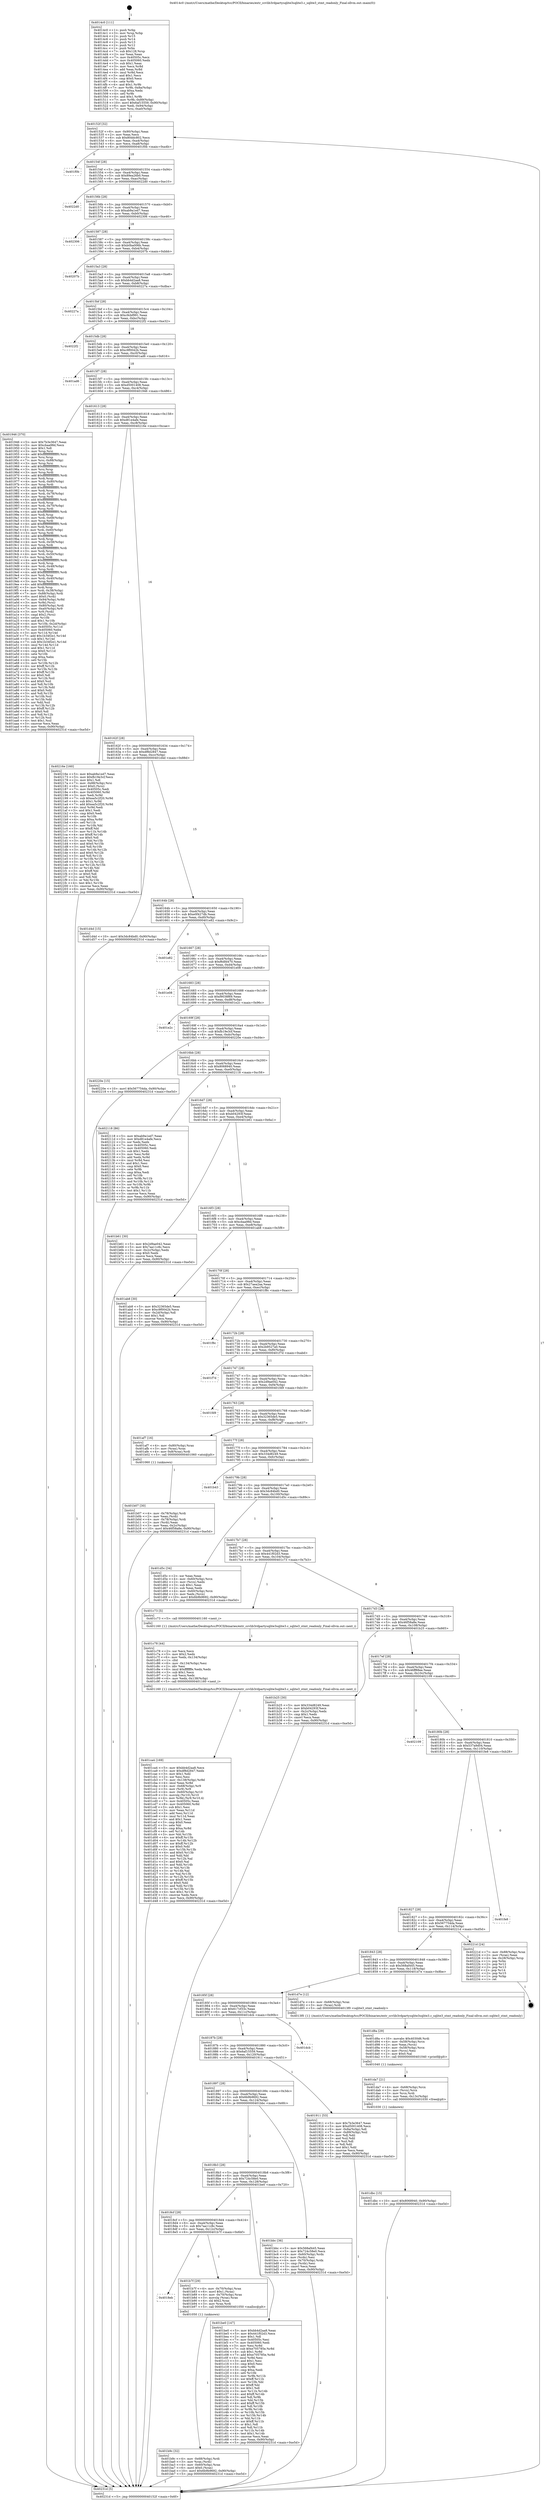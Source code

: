 digraph "0x4014c0" {
  label = "0x4014c0 (/mnt/c/Users/mathe/Desktop/tcc/POCII/binaries/extr_ccvlib3rdpartysqlite3sqlite3.c_sqlite3_stmt_readonly_Final-ollvm.out::main(0))"
  labelloc = "t"
  node[shape=record]

  Entry [label="",width=0.3,height=0.3,shape=circle,fillcolor=black,style=filled]
  "0x40152f" [label="{
     0x40152f [32]\l
     | [instrs]\l
     &nbsp;&nbsp;0x40152f \<+6\>: mov -0x90(%rbp),%eax\l
     &nbsp;&nbsp;0x401535 \<+2\>: mov %eax,%ecx\l
     &nbsp;&nbsp;0x401537 \<+6\>: sub $0x80ddc802,%ecx\l
     &nbsp;&nbsp;0x40153d \<+6\>: mov %eax,-0xa4(%rbp)\l
     &nbsp;&nbsp;0x401543 \<+6\>: mov %ecx,-0xa8(%rbp)\l
     &nbsp;&nbsp;0x401549 \<+6\>: je 0000000000401f0b \<main+0xa4b\>\l
  }"]
  "0x401f0b" [label="{
     0x401f0b\l
  }", style=dashed]
  "0x40154f" [label="{
     0x40154f [28]\l
     | [instrs]\l
     &nbsp;&nbsp;0x40154f \<+5\>: jmp 0000000000401554 \<main+0x94\>\l
     &nbsp;&nbsp;0x401554 \<+6\>: mov -0xa4(%rbp),%eax\l
     &nbsp;&nbsp;0x40155a \<+5\>: sub $0x89ea26b0,%eax\l
     &nbsp;&nbsp;0x40155f \<+6\>: mov %eax,-0xac(%rbp)\l
     &nbsp;&nbsp;0x401565 \<+6\>: je 00000000004022d0 \<main+0xe10\>\l
  }"]
  Exit [label="",width=0.3,height=0.3,shape=circle,fillcolor=black,style=filled,peripheries=2]
  "0x4022d0" [label="{
     0x4022d0\l
  }", style=dashed]
  "0x40156b" [label="{
     0x40156b [28]\l
     | [instrs]\l
     &nbsp;&nbsp;0x40156b \<+5\>: jmp 0000000000401570 \<main+0xb0\>\l
     &nbsp;&nbsp;0x401570 \<+6\>: mov -0xa4(%rbp),%eax\l
     &nbsp;&nbsp;0x401576 \<+5\>: sub $0xab9a1ed7,%eax\l
     &nbsp;&nbsp;0x40157b \<+6\>: mov %eax,-0xb0(%rbp)\l
     &nbsp;&nbsp;0x401581 \<+6\>: je 0000000000402306 \<main+0xe46\>\l
  }"]
  "0x401dbc" [label="{
     0x401dbc [15]\l
     | [instrs]\l
     &nbsp;&nbsp;0x401dbc \<+10\>: movl $0x8068940,-0x90(%rbp)\l
     &nbsp;&nbsp;0x401dc6 \<+5\>: jmp 000000000040231d \<main+0xe5d\>\l
  }"]
  "0x402306" [label="{
     0x402306\l
  }", style=dashed]
  "0x401587" [label="{
     0x401587 [28]\l
     | [instrs]\l
     &nbsp;&nbsp;0x401587 \<+5\>: jmp 000000000040158c \<main+0xcc\>\l
     &nbsp;&nbsp;0x40158c \<+6\>: mov -0xa4(%rbp),%eax\l
     &nbsp;&nbsp;0x401592 \<+5\>: sub $0xb0ba006b,%eax\l
     &nbsp;&nbsp;0x401597 \<+6\>: mov %eax,-0xb4(%rbp)\l
     &nbsp;&nbsp;0x40159d \<+6\>: je 000000000040207b \<main+0xbbb\>\l
  }"]
  "0x401da7" [label="{
     0x401da7 [21]\l
     | [instrs]\l
     &nbsp;&nbsp;0x401da7 \<+4\>: mov -0x68(%rbp),%rcx\l
     &nbsp;&nbsp;0x401dab \<+3\>: mov (%rcx),%rcx\l
     &nbsp;&nbsp;0x401dae \<+3\>: mov %rcx,%rdi\l
     &nbsp;&nbsp;0x401db1 \<+6\>: mov %eax,-0x13c(%rbp)\l
     &nbsp;&nbsp;0x401db7 \<+5\>: call 0000000000401030 \<free@plt\>\l
     | [calls]\l
     &nbsp;&nbsp;0x401030 \{1\} (unknown)\l
  }"]
  "0x40207b" [label="{
     0x40207b\l
  }", style=dashed]
  "0x4015a3" [label="{
     0x4015a3 [28]\l
     | [instrs]\l
     &nbsp;&nbsp;0x4015a3 \<+5\>: jmp 00000000004015a8 \<main+0xe8\>\l
     &nbsp;&nbsp;0x4015a8 \<+6\>: mov -0xa4(%rbp),%eax\l
     &nbsp;&nbsp;0x4015ae \<+5\>: sub $0xbb4d2aa8,%eax\l
     &nbsp;&nbsp;0x4015b3 \<+6\>: mov %eax,-0xb8(%rbp)\l
     &nbsp;&nbsp;0x4015b9 \<+6\>: je 000000000040227a \<main+0xdba\>\l
  }"]
  "0x401d8a" [label="{
     0x401d8a [29]\l
     | [instrs]\l
     &nbsp;&nbsp;0x401d8a \<+10\>: movabs $0x4030d6,%rdi\l
     &nbsp;&nbsp;0x401d94 \<+4\>: mov -0x58(%rbp),%rcx\l
     &nbsp;&nbsp;0x401d98 \<+2\>: mov %eax,(%rcx)\l
     &nbsp;&nbsp;0x401d9a \<+4\>: mov -0x58(%rbp),%rcx\l
     &nbsp;&nbsp;0x401d9e \<+2\>: mov (%rcx),%esi\l
     &nbsp;&nbsp;0x401da0 \<+2\>: mov $0x0,%al\l
     &nbsp;&nbsp;0x401da2 \<+5\>: call 0000000000401040 \<printf@plt\>\l
     | [calls]\l
     &nbsp;&nbsp;0x401040 \{1\} (unknown)\l
  }"]
  "0x40227a" [label="{
     0x40227a\l
  }", style=dashed]
  "0x4015bf" [label="{
     0x4015bf [28]\l
     | [instrs]\l
     &nbsp;&nbsp;0x4015bf \<+5\>: jmp 00000000004015c4 \<main+0x104\>\l
     &nbsp;&nbsp;0x4015c4 \<+6\>: mov -0xa4(%rbp),%eax\l
     &nbsp;&nbsp;0x4015ca \<+5\>: sub $0xc9cbf991,%eax\l
     &nbsp;&nbsp;0x4015cf \<+6\>: mov %eax,-0xbc(%rbp)\l
     &nbsp;&nbsp;0x4015d5 \<+6\>: je 00000000004022f2 \<main+0xe32\>\l
  }"]
  "0x401ca4" [label="{
     0x401ca4 [169]\l
     | [instrs]\l
     &nbsp;&nbsp;0x401ca4 \<+5\>: mov $0xbb4d2aa8,%ecx\l
     &nbsp;&nbsp;0x401ca9 \<+5\>: mov $0xdf8d2847,%edx\l
     &nbsp;&nbsp;0x401cae \<+3\>: mov $0x1,%dil\l
     &nbsp;&nbsp;0x401cb1 \<+2\>: xor %esi,%esi\l
     &nbsp;&nbsp;0x401cb3 \<+7\>: mov -0x138(%rbp),%r8d\l
     &nbsp;&nbsp;0x401cba \<+4\>: imul %eax,%r8d\l
     &nbsp;&nbsp;0x401cbe \<+4\>: mov -0x68(%rbp),%r9\l
     &nbsp;&nbsp;0x401cc2 \<+3\>: mov (%r9),%r9\l
     &nbsp;&nbsp;0x401cc5 \<+4\>: mov -0x60(%rbp),%r10\l
     &nbsp;&nbsp;0x401cc9 \<+3\>: movslq (%r10),%r10\l
     &nbsp;&nbsp;0x401ccc \<+4\>: mov %r8d,(%r9,%r10,4)\l
     &nbsp;&nbsp;0x401cd0 \<+7\>: mov 0x40505c,%eax\l
     &nbsp;&nbsp;0x401cd7 \<+8\>: mov 0x405060,%r8d\l
     &nbsp;&nbsp;0x401cdf \<+3\>: sub $0x1,%esi\l
     &nbsp;&nbsp;0x401ce2 \<+3\>: mov %eax,%r11d\l
     &nbsp;&nbsp;0x401ce5 \<+3\>: add %esi,%r11d\l
     &nbsp;&nbsp;0x401ce8 \<+4\>: imul %r11d,%eax\l
     &nbsp;&nbsp;0x401cec \<+3\>: and $0x1,%eax\l
     &nbsp;&nbsp;0x401cef \<+3\>: cmp $0x0,%eax\l
     &nbsp;&nbsp;0x401cf2 \<+3\>: sete %bl\l
     &nbsp;&nbsp;0x401cf5 \<+4\>: cmp $0xa,%r8d\l
     &nbsp;&nbsp;0x401cf9 \<+4\>: setl %r14b\l
     &nbsp;&nbsp;0x401cfd \<+3\>: mov %bl,%r15b\l
     &nbsp;&nbsp;0x401d00 \<+4\>: xor $0xff,%r15b\l
     &nbsp;&nbsp;0x401d04 \<+3\>: mov %r14b,%r12b\l
     &nbsp;&nbsp;0x401d07 \<+4\>: xor $0xff,%r12b\l
     &nbsp;&nbsp;0x401d0b \<+4\>: xor $0x0,%dil\l
     &nbsp;&nbsp;0x401d0f \<+3\>: mov %r15b,%r13b\l
     &nbsp;&nbsp;0x401d12 \<+4\>: and $0x0,%r13b\l
     &nbsp;&nbsp;0x401d16 \<+3\>: and %dil,%bl\l
     &nbsp;&nbsp;0x401d19 \<+3\>: mov %r12b,%al\l
     &nbsp;&nbsp;0x401d1c \<+2\>: and $0x0,%al\l
     &nbsp;&nbsp;0x401d1e \<+3\>: and %dil,%r14b\l
     &nbsp;&nbsp;0x401d21 \<+3\>: or %bl,%r13b\l
     &nbsp;&nbsp;0x401d24 \<+3\>: or %r14b,%al\l
     &nbsp;&nbsp;0x401d27 \<+3\>: xor %al,%r13b\l
     &nbsp;&nbsp;0x401d2a \<+3\>: or %r12b,%r15b\l
     &nbsp;&nbsp;0x401d2d \<+4\>: xor $0xff,%r15b\l
     &nbsp;&nbsp;0x401d31 \<+4\>: or $0x0,%dil\l
     &nbsp;&nbsp;0x401d35 \<+3\>: and %dil,%r15b\l
     &nbsp;&nbsp;0x401d38 \<+3\>: or %r15b,%r13b\l
     &nbsp;&nbsp;0x401d3b \<+4\>: test $0x1,%r13b\l
     &nbsp;&nbsp;0x401d3f \<+3\>: cmovne %edx,%ecx\l
     &nbsp;&nbsp;0x401d42 \<+6\>: mov %ecx,-0x90(%rbp)\l
     &nbsp;&nbsp;0x401d48 \<+5\>: jmp 000000000040231d \<main+0xe5d\>\l
  }"]
  "0x4022f2" [label="{
     0x4022f2\l
  }", style=dashed]
  "0x4015db" [label="{
     0x4015db [28]\l
     | [instrs]\l
     &nbsp;&nbsp;0x4015db \<+5\>: jmp 00000000004015e0 \<main+0x120\>\l
     &nbsp;&nbsp;0x4015e0 \<+6\>: mov -0xa4(%rbp),%eax\l
     &nbsp;&nbsp;0x4015e6 \<+5\>: sub $0xc9f0042b,%eax\l
     &nbsp;&nbsp;0x4015eb \<+6\>: mov %eax,-0xc0(%rbp)\l
     &nbsp;&nbsp;0x4015f1 \<+6\>: je 0000000000401ad6 \<main+0x616\>\l
  }"]
  "0x401c78" [label="{
     0x401c78 [44]\l
     | [instrs]\l
     &nbsp;&nbsp;0x401c78 \<+2\>: xor %ecx,%ecx\l
     &nbsp;&nbsp;0x401c7a \<+5\>: mov $0x2,%edx\l
     &nbsp;&nbsp;0x401c7f \<+6\>: mov %edx,-0x134(%rbp)\l
     &nbsp;&nbsp;0x401c85 \<+1\>: cltd\l
     &nbsp;&nbsp;0x401c86 \<+6\>: mov -0x134(%rbp),%esi\l
     &nbsp;&nbsp;0x401c8c \<+2\>: idiv %esi\l
     &nbsp;&nbsp;0x401c8e \<+6\>: imul $0xfffffffe,%edx,%edx\l
     &nbsp;&nbsp;0x401c94 \<+3\>: sub $0x1,%ecx\l
     &nbsp;&nbsp;0x401c97 \<+2\>: sub %ecx,%edx\l
     &nbsp;&nbsp;0x401c99 \<+6\>: mov %edx,-0x138(%rbp)\l
     &nbsp;&nbsp;0x401c9f \<+5\>: call 0000000000401160 \<next_i\>\l
     | [calls]\l
     &nbsp;&nbsp;0x401160 \{1\} (/mnt/c/Users/mathe/Desktop/tcc/POCII/binaries/extr_ccvlib3rdpartysqlite3sqlite3.c_sqlite3_stmt_readonly_Final-ollvm.out::next_i)\l
  }"]
  "0x401ad6" [label="{
     0x401ad6\l
  }", style=dashed]
  "0x4015f7" [label="{
     0x4015f7 [28]\l
     | [instrs]\l
     &nbsp;&nbsp;0x4015f7 \<+5\>: jmp 00000000004015fc \<main+0x13c\>\l
     &nbsp;&nbsp;0x4015fc \<+6\>: mov -0xa4(%rbp),%eax\l
     &nbsp;&nbsp;0x401602 \<+5\>: sub $0xd5001408,%eax\l
     &nbsp;&nbsp;0x401607 \<+6\>: mov %eax,-0xc4(%rbp)\l
     &nbsp;&nbsp;0x40160d \<+6\>: je 0000000000401946 \<main+0x486\>\l
  }"]
  "0x401b9c" [label="{
     0x401b9c [32]\l
     | [instrs]\l
     &nbsp;&nbsp;0x401b9c \<+4\>: mov -0x68(%rbp),%rdi\l
     &nbsp;&nbsp;0x401ba0 \<+3\>: mov %rax,(%rdi)\l
     &nbsp;&nbsp;0x401ba3 \<+4\>: mov -0x60(%rbp),%rax\l
     &nbsp;&nbsp;0x401ba7 \<+6\>: movl $0x0,(%rax)\l
     &nbsp;&nbsp;0x401bad \<+10\>: movl $0x6b9b9692,-0x90(%rbp)\l
     &nbsp;&nbsp;0x401bb7 \<+5\>: jmp 000000000040231d \<main+0xe5d\>\l
  }"]
  "0x401946" [label="{
     0x401946 [370]\l
     | [instrs]\l
     &nbsp;&nbsp;0x401946 \<+5\>: mov $0x7b3e3647,%eax\l
     &nbsp;&nbsp;0x40194b \<+5\>: mov $0xcbaa98d,%ecx\l
     &nbsp;&nbsp;0x401950 \<+2\>: mov $0x1,%dl\l
     &nbsp;&nbsp;0x401952 \<+3\>: mov %rsp,%rsi\l
     &nbsp;&nbsp;0x401955 \<+4\>: add $0xfffffffffffffff0,%rsi\l
     &nbsp;&nbsp;0x401959 \<+3\>: mov %rsi,%rsp\l
     &nbsp;&nbsp;0x40195c \<+7\>: mov %rsi,-0x88(%rbp)\l
     &nbsp;&nbsp;0x401963 \<+3\>: mov %rsp,%rsi\l
     &nbsp;&nbsp;0x401966 \<+4\>: add $0xfffffffffffffff0,%rsi\l
     &nbsp;&nbsp;0x40196a \<+3\>: mov %rsi,%rsp\l
     &nbsp;&nbsp;0x40196d \<+3\>: mov %rsp,%rdi\l
     &nbsp;&nbsp;0x401970 \<+4\>: add $0xfffffffffffffff0,%rdi\l
     &nbsp;&nbsp;0x401974 \<+3\>: mov %rdi,%rsp\l
     &nbsp;&nbsp;0x401977 \<+4\>: mov %rdi,-0x80(%rbp)\l
     &nbsp;&nbsp;0x40197b \<+3\>: mov %rsp,%rdi\l
     &nbsp;&nbsp;0x40197e \<+4\>: add $0xfffffffffffffff0,%rdi\l
     &nbsp;&nbsp;0x401982 \<+3\>: mov %rdi,%rsp\l
     &nbsp;&nbsp;0x401985 \<+4\>: mov %rdi,-0x78(%rbp)\l
     &nbsp;&nbsp;0x401989 \<+3\>: mov %rsp,%rdi\l
     &nbsp;&nbsp;0x40198c \<+4\>: add $0xfffffffffffffff0,%rdi\l
     &nbsp;&nbsp;0x401990 \<+3\>: mov %rdi,%rsp\l
     &nbsp;&nbsp;0x401993 \<+4\>: mov %rdi,-0x70(%rbp)\l
     &nbsp;&nbsp;0x401997 \<+3\>: mov %rsp,%rdi\l
     &nbsp;&nbsp;0x40199a \<+4\>: add $0xfffffffffffffff0,%rdi\l
     &nbsp;&nbsp;0x40199e \<+3\>: mov %rdi,%rsp\l
     &nbsp;&nbsp;0x4019a1 \<+4\>: mov %rdi,-0x68(%rbp)\l
     &nbsp;&nbsp;0x4019a5 \<+3\>: mov %rsp,%rdi\l
     &nbsp;&nbsp;0x4019a8 \<+4\>: add $0xfffffffffffffff0,%rdi\l
     &nbsp;&nbsp;0x4019ac \<+3\>: mov %rdi,%rsp\l
     &nbsp;&nbsp;0x4019af \<+4\>: mov %rdi,-0x60(%rbp)\l
     &nbsp;&nbsp;0x4019b3 \<+3\>: mov %rsp,%rdi\l
     &nbsp;&nbsp;0x4019b6 \<+4\>: add $0xfffffffffffffff0,%rdi\l
     &nbsp;&nbsp;0x4019ba \<+3\>: mov %rdi,%rsp\l
     &nbsp;&nbsp;0x4019bd \<+4\>: mov %rdi,-0x58(%rbp)\l
     &nbsp;&nbsp;0x4019c1 \<+3\>: mov %rsp,%rdi\l
     &nbsp;&nbsp;0x4019c4 \<+4\>: add $0xfffffffffffffff0,%rdi\l
     &nbsp;&nbsp;0x4019c8 \<+3\>: mov %rdi,%rsp\l
     &nbsp;&nbsp;0x4019cb \<+4\>: mov %rdi,-0x50(%rbp)\l
     &nbsp;&nbsp;0x4019cf \<+3\>: mov %rsp,%rdi\l
     &nbsp;&nbsp;0x4019d2 \<+4\>: add $0xfffffffffffffff0,%rdi\l
     &nbsp;&nbsp;0x4019d6 \<+3\>: mov %rdi,%rsp\l
     &nbsp;&nbsp;0x4019d9 \<+4\>: mov %rdi,-0x48(%rbp)\l
     &nbsp;&nbsp;0x4019dd \<+3\>: mov %rsp,%rdi\l
     &nbsp;&nbsp;0x4019e0 \<+4\>: add $0xfffffffffffffff0,%rdi\l
     &nbsp;&nbsp;0x4019e4 \<+3\>: mov %rdi,%rsp\l
     &nbsp;&nbsp;0x4019e7 \<+4\>: mov %rdi,-0x40(%rbp)\l
     &nbsp;&nbsp;0x4019eb \<+3\>: mov %rsp,%rdi\l
     &nbsp;&nbsp;0x4019ee \<+4\>: add $0xfffffffffffffff0,%rdi\l
     &nbsp;&nbsp;0x4019f2 \<+3\>: mov %rdi,%rsp\l
     &nbsp;&nbsp;0x4019f5 \<+4\>: mov %rdi,-0x38(%rbp)\l
     &nbsp;&nbsp;0x4019f9 \<+7\>: mov -0x88(%rbp),%rdi\l
     &nbsp;&nbsp;0x401a00 \<+6\>: movl $0x0,(%rdi)\l
     &nbsp;&nbsp;0x401a06 \<+7\>: mov -0x94(%rbp),%r8d\l
     &nbsp;&nbsp;0x401a0d \<+3\>: mov %r8d,(%rsi)\l
     &nbsp;&nbsp;0x401a10 \<+4\>: mov -0x80(%rbp),%rdi\l
     &nbsp;&nbsp;0x401a14 \<+7\>: mov -0xa0(%rbp),%r9\l
     &nbsp;&nbsp;0x401a1b \<+3\>: mov %r9,(%rdi)\l
     &nbsp;&nbsp;0x401a1e \<+3\>: cmpl $0x2,(%rsi)\l
     &nbsp;&nbsp;0x401a21 \<+4\>: setne %r10b\l
     &nbsp;&nbsp;0x401a25 \<+4\>: and $0x1,%r10b\l
     &nbsp;&nbsp;0x401a29 \<+4\>: mov %r10b,-0x2d(%rbp)\l
     &nbsp;&nbsp;0x401a2d \<+8\>: mov 0x40505c,%r11d\l
     &nbsp;&nbsp;0x401a35 \<+7\>: mov 0x405060,%ebx\l
     &nbsp;&nbsp;0x401a3c \<+3\>: mov %r11d,%r14d\l
     &nbsp;&nbsp;0x401a3f \<+7\>: add $0x1b34f2e1,%r14d\l
     &nbsp;&nbsp;0x401a46 \<+4\>: sub $0x1,%r14d\l
     &nbsp;&nbsp;0x401a4a \<+7\>: sub $0x1b34f2e1,%r14d\l
     &nbsp;&nbsp;0x401a51 \<+4\>: imul %r14d,%r11d\l
     &nbsp;&nbsp;0x401a55 \<+4\>: and $0x1,%r11d\l
     &nbsp;&nbsp;0x401a59 \<+4\>: cmp $0x0,%r11d\l
     &nbsp;&nbsp;0x401a5d \<+4\>: sete %r10b\l
     &nbsp;&nbsp;0x401a61 \<+3\>: cmp $0xa,%ebx\l
     &nbsp;&nbsp;0x401a64 \<+4\>: setl %r15b\l
     &nbsp;&nbsp;0x401a68 \<+3\>: mov %r10b,%r12b\l
     &nbsp;&nbsp;0x401a6b \<+4\>: xor $0xff,%r12b\l
     &nbsp;&nbsp;0x401a6f \<+3\>: mov %r15b,%r13b\l
     &nbsp;&nbsp;0x401a72 \<+4\>: xor $0xff,%r13b\l
     &nbsp;&nbsp;0x401a76 \<+3\>: xor $0x0,%dl\l
     &nbsp;&nbsp;0x401a79 \<+3\>: mov %r12b,%sil\l
     &nbsp;&nbsp;0x401a7c \<+4\>: and $0x0,%sil\l
     &nbsp;&nbsp;0x401a80 \<+3\>: and %dl,%r10b\l
     &nbsp;&nbsp;0x401a83 \<+3\>: mov %r13b,%dil\l
     &nbsp;&nbsp;0x401a86 \<+4\>: and $0x0,%dil\l
     &nbsp;&nbsp;0x401a8a \<+3\>: and %dl,%r15b\l
     &nbsp;&nbsp;0x401a8d \<+3\>: or %r10b,%sil\l
     &nbsp;&nbsp;0x401a90 \<+3\>: or %r15b,%dil\l
     &nbsp;&nbsp;0x401a93 \<+3\>: xor %dil,%sil\l
     &nbsp;&nbsp;0x401a96 \<+3\>: or %r13b,%r12b\l
     &nbsp;&nbsp;0x401a99 \<+4\>: xor $0xff,%r12b\l
     &nbsp;&nbsp;0x401a9d \<+3\>: or $0x0,%dl\l
     &nbsp;&nbsp;0x401aa0 \<+3\>: and %dl,%r12b\l
     &nbsp;&nbsp;0x401aa3 \<+3\>: or %r12b,%sil\l
     &nbsp;&nbsp;0x401aa6 \<+4\>: test $0x1,%sil\l
     &nbsp;&nbsp;0x401aaa \<+3\>: cmovne %ecx,%eax\l
     &nbsp;&nbsp;0x401aad \<+6\>: mov %eax,-0x90(%rbp)\l
     &nbsp;&nbsp;0x401ab3 \<+5\>: jmp 000000000040231d \<main+0xe5d\>\l
  }"]
  "0x401613" [label="{
     0x401613 [28]\l
     | [instrs]\l
     &nbsp;&nbsp;0x401613 \<+5\>: jmp 0000000000401618 \<main+0x158\>\l
     &nbsp;&nbsp;0x401618 \<+6\>: mov -0xa4(%rbp),%eax\l
     &nbsp;&nbsp;0x40161e \<+5\>: sub $0xd81e4afe,%eax\l
     &nbsp;&nbsp;0x401623 \<+6\>: mov %eax,-0xc8(%rbp)\l
     &nbsp;&nbsp;0x401629 \<+6\>: je 000000000040216e \<main+0xcae\>\l
  }"]
  "0x4018eb" [label="{
     0x4018eb\l
  }", style=dashed]
  "0x40216e" [label="{
     0x40216e [160]\l
     | [instrs]\l
     &nbsp;&nbsp;0x40216e \<+5\>: mov $0xab9a1ed7,%eax\l
     &nbsp;&nbsp;0x402173 \<+5\>: mov $0xfb19e3cf,%ecx\l
     &nbsp;&nbsp;0x402178 \<+2\>: mov $0x1,%dl\l
     &nbsp;&nbsp;0x40217a \<+7\>: mov -0x88(%rbp),%rsi\l
     &nbsp;&nbsp;0x402181 \<+6\>: movl $0x0,(%rsi)\l
     &nbsp;&nbsp;0x402187 \<+7\>: mov 0x40505c,%edi\l
     &nbsp;&nbsp;0x40218e \<+8\>: mov 0x405060,%r8d\l
     &nbsp;&nbsp;0x402196 \<+3\>: mov %edi,%r9d\l
     &nbsp;&nbsp;0x402199 \<+7\>: sub $0xea5c2f20,%r9d\l
     &nbsp;&nbsp;0x4021a0 \<+4\>: sub $0x1,%r9d\l
     &nbsp;&nbsp;0x4021a4 \<+7\>: add $0xea5c2f20,%r9d\l
     &nbsp;&nbsp;0x4021ab \<+4\>: imul %r9d,%edi\l
     &nbsp;&nbsp;0x4021af \<+3\>: and $0x1,%edi\l
     &nbsp;&nbsp;0x4021b2 \<+3\>: cmp $0x0,%edi\l
     &nbsp;&nbsp;0x4021b5 \<+4\>: sete %r10b\l
     &nbsp;&nbsp;0x4021b9 \<+4\>: cmp $0xa,%r8d\l
     &nbsp;&nbsp;0x4021bd \<+4\>: setl %r11b\l
     &nbsp;&nbsp;0x4021c1 \<+3\>: mov %r10b,%bl\l
     &nbsp;&nbsp;0x4021c4 \<+3\>: xor $0xff,%bl\l
     &nbsp;&nbsp;0x4021c7 \<+3\>: mov %r11b,%r14b\l
     &nbsp;&nbsp;0x4021ca \<+4\>: xor $0xff,%r14b\l
     &nbsp;&nbsp;0x4021ce \<+3\>: xor $0x0,%dl\l
     &nbsp;&nbsp;0x4021d1 \<+3\>: mov %bl,%r15b\l
     &nbsp;&nbsp;0x4021d4 \<+4\>: and $0x0,%r15b\l
     &nbsp;&nbsp;0x4021d8 \<+3\>: and %dl,%r10b\l
     &nbsp;&nbsp;0x4021db \<+3\>: mov %r14b,%r12b\l
     &nbsp;&nbsp;0x4021de \<+4\>: and $0x0,%r12b\l
     &nbsp;&nbsp;0x4021e2 \<+3\>: and %dl,%r11b\l
     &nbsp;&nbsp;0x4021e5 \<+3\>: or %r10b,%r15b\l
     &nbsp;&nbsp;0x4021e8 \<+3\>: or %r11b,%r12b\l
     &nbsp;&nbsp;0x4021eb \<+3\>: xor %r12b,%r15b\l
     &nbsp;&nbsp;0x4021ee \<+3\>: or %r14b,%bl\l
     &nbsp;&nbsp;0x4021f1 \<+3\>: xor $0xff,%bl\l
     &nbsp;&nbsp;0x4021f4 \<+3\>: or $0x0,%dl\l
     &nbsp;&nbsp;0x4021f7 \<+2\>: and %dl,%bl\l
     &nbsp;&nbsp;0x4021f9 \<+3\>: or %bl,%r15b\l
     &nbsp;&nbsp;0x4021fc \<+4\>: test $0x1,%r15b\l
     &nbsp;&nbsp;0x402200 \<+3\>: cmovne %ecx,%eax\l
     &nbsp;&nbsp;0x402203 \<+6\>: mov %eax,-0x90(%rbp)\l
     &nbsp;&nbsp;0x402209 \<+5\>: jmp 000000000040231d \<main+0xe5d\>\l
  }"]
  "0x40162f" [label="{
     0x40162f [28]\l
     | [instrs]\l
     &nbsp;&nbsp;0x40162f \<+5\>: jmp 0000000000401634 \<main+0x174\>\l
     &nbsp;&nbsp;0x401634 \<+6\>: mov -0xa4(%rbp),%eax\l
     &nbsp;&nbsp;0x40163a \<+5\>: sub $0xdf8d2847,%eax\l
     &nbsp;&nbsp;0x40163f \<+6\>: mov %eax,-0xcc(%rbp)\l
     &nbsp;&nbsp;0x401645 \<+6\>: je 0000000000401d4d \<main+0x88d\>\l
  }"]
  "0x401b7f" [label="{
     0x401b7f [29]\l
     | [instrs]\l
     &nbsp;&nbsp;0x401b7f \<+4\>: mov -0x70(%rbp),%rax\l
     &nbsp;&nbsp;0x401b83 \<+6\>: movl $0x1,(%rax)\l
     &nbsp;&nbsp;0x401b89 \<+4\>: mov -0x70(%rbp),%rax\l
     &nbsp;&nbsp;0x401b8d \<+3\>: movslq (%rax),%rax\l
     &nbsp;&nbsp;0x401b90 \<+4\>: shl $0x2,%rax\l
     &nbsp;&nbsp;0x401b94 \<+3\>: mov %rax,%rdi\l
     &nbsp;&nbsp;0x401b97 \<+5\>: call 0000000000401050 \<malloc@plt\>\l
     | [calls]\l
     &nbsp;&nbsp;0x401050 \{1\} (unknown)\l
  }"]
  "0x401d4d" [label="{
     0x401d4d [15]\l
     | [instrs]\l
     &nbsp;&nbsp;0x401d4d \<+10\>: movl $0x3dc84bd0,-0x90(%rbp)\l
     &nbsp;&nbsp;0x401d57 \<+5\>: jmp 000000000040231d \<main+0xe5d\>\l
  }"]
  "0x40164b" [label="{
     0x40164b [28]\l
     | [instrs]\l
     &nbsp;&nbsp;0x40164b \<+5\>: jmp 0000000000401650 \<main+0x190\>\l
     &nbsp;&nbsp;0x401650 \<+6\>: mov -0xa4(%rbp),%eax\l
     &nbsp;&nbsp;0x401656 \<+5\>: sub $0xe0f427db,%eax\l
     &nbsp;&nbsp;0x40165b \<+6\>: mov %eax,-0xd0(%rbp)\l
     &nbsp;&nbsp;0x401661 \<+6\>: je 0000000000401e82 \<main+0x9c2\>\l
  }"]
  "0x4018cf" [label="{
     0x4018cf [28]\l
     | [instrs]\l
     &nbsp;&nbsp;0x4018cf \<+5\>: jmp 00000000004018d4 \<main+0x414\>\l
     &nbsp;&nbsp;0x4018d4 \<+6\>: mov -0xa4(%rbp),%eax\l
     &nbsp;&nbsp;0x4018da \<+5\>: sub $0x7aa11c8c,%eax\l
     &nbsp;&nbsp;0x4018df \<+6\>: mov %eax,-0x12c(%rbp)\l
     &nbsp;&nbsp;0x4018e5 \<+6\>: je 0000000000401b7f \<main+0x6bf\>\l
  }"]
  "0x401e82" [label="{
     0x401e82\l
  }", style=dashed]
  "0x401667" [label="{
     0x401667 [28]\l
     | [instrs]\l
     &nbsp;&nbsp;0x401667 \<+5\>: jmp 000000000040166c \<main+0x1ac\>\l
     &nbsp;&nbsp;0x40166c \<+6\>: mov -0xa4(%rbp),%eax\l
     &nbsp;&nbsp;0x401672 \<+5\>: sub $0xf6dfd470,%eax\l
     &nbsp;&nbsp;0x401677 \<+6\>: mov %eax,-0xd4(%rbp)\l
     &nbsp;&nbsp;0x40167d \<+6\>: je 0000000000401e08 \<main+0x948\>\l
  }"]
  "0x401be0" [label="{
     0x401be0 [147]\l
     | [instrs]\l
     &nbsp;&nbsp;0x401be0 \<+5\>: mov $0xbb4d2aa8,%eax\l
     &nbsp;&nbsp;0x401be5 \<+5\>: mov $0x441f02d3,%ecx\l
     &nbsp;&nbsp;0x401bea \<+2\>: mov $0x1,%dl\l
     &nbsp;&nbsp;0x401bec \<+7\>: mov 0x40505c,%esi\l
     &nbsp;&nbsp;0x401bf3 \<+7\>: mov 0x405060,%edi\l
     &nbsp;&nbsp;0x401bfa \<+3\>: mov %esi,%r8d\l
     &nbsp;&nbsp;0x401bfd \<+7\>: sub $0xe705785e,%r8d\l
     &nbsp;&nbsp;0x401c04 \<+4\>: sub $0x1,%r8d\l
     &nbsp;&nbsp;0x401c08 \<+7\>: add $0xe705785e,%r8d\l
     &nbsp;&nbsp;0x401c0f \<+4\>: imul %r8d,%esi\l
     &nbsp;&nbsp;0x401c13 \<+3\>: and $0x1,%esi\l
     &nbsp;&nbsp;0x401c16 \<+3\>: cmp $0x0,%esi\l
     &nbsp;&nbsp;0x401c19 \<+4\>: sete %r9b\l
     &nbsp;&nbsp;0x401c1d \<+3\>: cmp $0xa,%edi\l
     &nbsp;&nbsp;0x401c20 \<+4\>: setl %r10b\l
     &nbsp;&nbsp;0x401c24 \<+3\>: mov %r9b,%r11b\l
     &nbsp;&nbsp;0x401c27 \<+4\>: xor $0xff,%r11b\l
     &nbsp;&nbsp;0x401c2b \<+3\>: mov %r10b,%bl\l
     &nbsp;&nbsp;0x401c2e \<+3\>: xor $0xff,%bl\l
     &nbsp;&nbsp;0x401c31 \<+3\>: xor $0x1,%dl\l
     &nbsp;&nbsp;0x401c34 \<+3\>: mov %r11b,%r14b\l
     &nbsp;&nbsp;0x401c37 \<+4\>: and $0xff,%r14b\l
     &nbsp;&nbsp;0x401c3b \<+3\>: and %dl,%r9b\l
     &nbsp;&nbsp;0x401c3e \<+3\>: mov %bl,%r15b\l
     &nbsp;&nbsp;0x401c41 \<+4\>: and $0xff,%r15b\l
     &nbsp;&nbsp;0x401c45 \<+3\>: and %dl,%r10b\l
     &nbsp;&nbsp;0x401c48 \<+3\>: or %r9b,%r14b\l
     &nbsp;&nbsp;0x401c4b \<+3\>: or %r10b,%r15b\l
     &nbsp;&nbsp;0x401c4e \<+3\>: xor %r15b,%r14b\l
     &nbsp;&nbsp;0x401c51 \<+3\>: or %bl,%r11b\l
     &nbsp;&nbsp;0x401c54 \<+4\>: xor $0xff,%r11b\l
     &nbsp;&nbsp;0x401c58 \<+3\>: or $0x1,%dl\l
     &nbsp;&nbsp;0x401c5b \<+3\>: and %dl,%r11b\l
     &nbsp;&nbsp;0x401c5e \<+3\>: or %r11b,%r14b\l
     &nbsp;&nbsp;0x401c61 \<+4\>: test $0x1,%r14b\l
     &nbsp;&nbsp;0x401c65 \<+3\>: cmovne %ecx,%eax\l
     &nbsp;&nbsp;0x401c68 \<+6\>: mov %eax,-0x90(%rbp)\l
     &nbsp;&nbsp;0x401c6e \<+5\>: jmp 000000000040231d \<main+0xe5d\>\l
  }"]
  "0x401e08" [label="{
     0x401e08\l
  }", style=dashed]
  "0x401683" [label="{
     0x401683 [28]\l
     | [instrs]\l
     &nbsp;&nbsp;0x401683 \<+5\>: jmp 0000000000401688 \<main+0x1c8\>\l
     &nbsp;&nbsp;0x401688 \<+6\>: mov -0xa4(%rbp),%eax\l
     &nbsp;&nbsp;0x40168e \<+5\>: sub $0xf9038f69,%eax\l
     &nbsp;&nbsp;0x401693 \<+6\>: mov %eax,-0xd8(%rbp)\l
     &nbsp;&nbsp;0x401699 \<+6\>: je 0000000000401e2c \<main+0x96c\>\l
  }"]
  "0x4018b3" [label="{
     0x4018b3 [28]\l
     | [instrs]\l
     &nbsp;&nbsp;0x4018b3 \<+5\>: jmp 00000000004018b8 \<main+0x3f8\>\l
     &nbsp;&nbsp;0x4018b8 \<+6\>: mov -0xa4(%rbp),%eax\l
     &nbsp;&nbsp;0x4018be \<+5\>: sub $0x724c58e0,%eax\l
     &nbsp;&nbsp;0x4018c3 \<+6\>: mov %eax,-0x128(%rbp)\l
     &nbsp;&nbsp;0x4018c9 \<+6\>: je 0000000000401be0 \<main+0x720\>\l
  }"]
  "0x401e2c" [label="{
     0x401e2c\l
  }", style=dashed]
  "0x40169f" [label="{
     0x40169f [28]\l
     | [instrs]\l
     &nbsp;&nbsp;0x40169f \<+5\>: jmp 00000000004016a4 \<main+0x1e4\>\l
     &nbsp;&nbsp;0x4016a4 \<+6\>: mov -0xa4(%rbp),%eax\l
     &nbsp;&nbsp;0x4016aa \<+5\>: sub $0xfb19e3cf,%eax\l
     &nbsp;&nbsp;0x4016af \<+6\>: mov %eax,-0xdc(%rbp)\l
     &nbsp;&nbsp;0x4016b5 \<+6\>: je 000000000040220e \<main+0xd4e\>\l
  }"]
  "0x401bbc" [label="{
     0x401bbc [36]\l
     | [instrs]\l
     &nbsp;&nbsp;0x401bbc \<+5\>: mov $0x568af445,%eax\l
     &nbsp;&nbsp;0x401bc1 \<+5\>: mov $0x724c58e0,%ecx\l
     &nbsp;&nbsp;0x401bc6 \<+4\>: mov -0x60(%rbp),%rdx\l
     &nbsp;&nbsp;0x401bca \<+2\>: mov (%rdx),%esi\l
     &nbsp;&nbsp;0x401bcc \<+4\>: mov -0x70(%rbp),%rdx\l
     &nbsp;&nbsp;0x401bd0 \<+2\>: cmp (%rdx),%esi\l
     &nbsp;&nbsp;0x401bd2 \<+3\>: cmovl %ecx,%eax\l
     &nbsp;&nbsp;0x401bd5 \<+6\>: mov %eax,-0x90(%rbp)\l
     &nbsp;&nbsp;0x401bdb \<+5\>: jmp 000000000040231d \<main+0xe5d\>\l
  }"]
  "0x40220e" [label="{
     0x40220e [15]\l
     | [instrs]\l
     &nbsp;&nbsp;0x40220e \<+10\>: movl $0x567754da,-0x90(%rbp)\l
     &nbsp;&nbsp;0x402218 \<+5\>: jmp 000000000040231d \<main+0xe5d\>\l
  }"]
  "0x4016bb" [label="{
     0x4016bb [28]\l
     | [instrs]\l
     &nbsp;&nbsp;0x4016bb \<+5\>: jmp 00000000004016c0 \<main+0x200\>\l
     &nbsp;&nbsp;0x4016c0 \<+6\>: mov -0xa4(%rbp),%eax\l
     &nbsp;&nbsp;0x4016c6 \<+5\>: sub $0x8068940,%eax\l
     &nbsp;&nbsp;0x4016cb \<+6\>: mov %eax,-0xe0(%rbp)\l
     &nbsp;&nbsp;0x4016d1 \<+6\>: je 0000000000402118 \<main+0xc58\>\l
  }"]
  "0x401b07" [label="{
     0x401b07 [30]\l
     | [instrs]\l
     &nbsp;&nbsp;0x401b07 \<+4\>: mov -0x78(%rbp),%rdi\l
     &nbsp;&nbsp;0x401b0b \<+2\>: mov %eax,(%rdi)\l
     &nbsp;&nbsp;0x401b0d \<+4\>: mov -0x78(%rbp),%rdi\l
     &nbsp;&nbsp;0x401b11 \<+2\>: mov (%rdi),%eax\l
     &nbsp;&nbsp;0x401b13 \<+3\>: mov %eax,-0x2c(%rbp)\l
     &nbsp;&nbsp;0x401b16 \<+10\>: movl $0x46f58a8e,-0x90(%rbp)\l
     &nbsp;&nbsp;0x401b20 \<+5\>: jmp 000000000040231d \<main+0xe5d\>\l
  }"]
  "0x402118" [label="{
     0x402118 [86]\l
     | [instrs]\l
     &nbsp;&nbsp;0x402118 \<+5\>: mov $0xab9a1ed7,%eax\l
     &nbsp;&nbsp;0x40211d \<+5\>: mov $0xd81e4afe,%ecx\l
     &nbsp;&nbsp;0x402122 \<+2\>: xor %edx,%edx\l
     &nbsp;&nbsp;0x402124 \<+7\>: mov 0x40505c,%esi\l
     &nbsp;&nbsp;0x40212b \<+7\>: mov 0x405060,%edi\l
     &nbsp;&nbsp;0x402132 \<+3\>: sub $0x1,%edx\l
     &nbsp;&nbsp;0x402135 \<+3\>: mov %esi,%r8d\l
     &nbsp;&nbsp;0x402138 \<+3\>: add %edx,%r8d\l
     &nbsp;&nbsp;0x40213b \<+4\>: imul %r8d,%esi\l
     &nbsp;&nbsp;0x40213f \<+3\>: and $0x1,%esi\l
     &nbsp;&nbsp;0x402142 \<+3\>: cmp $0x0,%esi\l
     &nbsp;&nbsp;0x402145 \<+4\>: sete %r9b\l
     &nbsp;&nbsp;0x402149 \<+3\>: cmp $0xa,%edi\l
     &nbsp;&nbsp;0x40214c \<+4\>: setl %r10b\l
     &nbsp;&nbsp;0x402150 \<+3\>: mov %r9b,%r11b\l
     &nbsp;&nbsp;0x402153 \<+3\>: and %r10b,%r11b\l
     &nbsp;&nbsp;0x402156 \<+3\>: xor %r10b,%r9b\l
     &nbsp;&nbsp;0x402159 \<+3\>: or %r9b,%r11b\l
     &nbsp;&nbsp;0x40215c \<+4\>: test $0x1,%r11b\l
     &nbsp;&nbsp;0x402160 \<+3\>: cmovne %ecx,%eax\l
     &nbsp;&nbsp;0x402163 \<+6\>: mov %eax,-0x90(%rbp)\l
     &nbsp;&nbsp;0x402169 \<+5\>: jmp 000000000040231d \<main+0xe5d\>\l
  }"]
  "0x4016d7" [label="{
     0x4016d7 [28]\l
     | [instrs]\l
     &nbsp;&nbsp;0x4016d7 \<+5\>: jmp 00000000004016dc \<main+0x21c\>\l
     &nbsp;&nbsp;0x4016dc \<+6\>: mov -0xa4(%rbp),%eax\l
     &nbsp;&nbsp;0x4016e2 \<+5\>: sub $0xb04293f,%eax\l
     &nbsp;&nbsp;0x4016e7 \<+6\>: mov %eax,-0xe4(%rbp)\l
     &nbsp;&nbsp;0x4016ed \<+6\>: je 0000000000401b61 \<main+0x6a1\>\l
  }"]
  "0x4014c0" [label="{
     0x4014c0 [111]\l
     | [instrs]\l
     &nbsp;&nbsp;0x4014c0 \<+1\>: push %rbp\l
     &nbsp;&nbsp;0x4014c1 \<+3\>: mov %rsp,%rbp\l
     &nbsp;&nbsp;0x4014c4 \<+2\>: push %r15\l
     &nbsp;&nbsp;0x4014c6 \<+2\>: push %r14\l
     &nbsp;&nbsp;0x4014c8 \<+2\>: push %r13\l
     &nbsp;&nbsp;0x4014ca \<+2\>: push %r12\l
     &nbsp;&nbsp;0x4014cc \<+1\>: push %rbx\l
     &nbsp;&nbsp;0x4014cd \<+7\>: sub $0x128,%rsp\l
     &nbsp;&nbsp;0x4014d4 \<+2\>: xor %eax,%eax\l
     &nbsp;&nbsp;0x4014d6 \<+7\>: mov 0x40505c,%ecx\l
     &nbsp;&nbsp;0x4014dd \<+7\>: mov 0x405060,%edx\l
     &nbsp;&nbsp;0x4014e4 \<+3\>: sub $0x1,%eax\l
     &nbsp;&nbsp;0x4014e7 \<+3\>: mov %ecx,%r8d\l
     &nbsp;&nbsp;0x4014ea \<+3\>: add %eax,%r8d\l
     &nbsp;&nbsp;0x4014ed \<+4\>: imul %r8d,%ecx\l
     &nbsp;&nbsp;0x4014f1 \<+3\>: and $0x1,%ecx\l
     &nbsp;&nbsp;0x4014f4 \<+3\>: cmp $0x0,%ecx\l
     &nbsp;&nbsp;0x4014f7 \<+4\>: sete %r9b\l
     &nbsp;&nbsp;0x4014fb \<+4\>: and $0x1,%r9b\l
     &nbsp;&nbsp;0x4014ff \<+7\>: mov %r9b,-0x8a(%rbp)\l
     &nbsp;&nbsp;0x401506 \<+3\>: cmp $0xa,%edx\l
     &nbsp;&nbsp;0x401509 \<+4\>: setl %r9b\l
     &nbsp;&nbsp;0x40150d \<+4\>: and $0x1,%r9b\l
     &nbsp;&nbsp;0x401511 \<+7\>: mov %r9b,-0x89(%rbp)\l
     &nbsp;&nbsp;0x401518 \<+10\>: movl $0x6af15559,-0x90(%rbp)\l
     &nbsp;&nbsp;0x401522 \<+6\>: mov %edi,-0x94(%rbp)\l
     &nbsp;&nbsp;0x401528 \<+7\>: mov %rsi,-0xa0(%rbp)\l
  }"]
  "0x401b61" [label="{
     0x401b61 [30]\l
     | [instrs]\l
     &nbsp;&nbsp;0x401b61 \<+5\>: mov $0x2d9ae042,%eax\l
     &nbsp;&nbsp;0x401b66 \<+5\>: mov $0x7aa11c8c,%ecx\l
     &nbsp;&nbsp;0x401b6b \<+3\>: mov -0x2c(%rbp),%edx\l
     &nbsp;&nbsp;0x401b6e \<+3\>: cmp $0x0,%edx\l
     &nbsp;&nbsp;0x401b71 \<+3\>: cmove %ecx,%eax\l
     &nbsp;&nbsp;0x401b74 \<+6\>: mov %eax,-0x90(%rbp)\l
     &nbsp;&nbsp;0x401b7a \<+5\>: jmp 000000000040231d \<main+0xe5d\>\l
  }"]
  "0x4016f3" [label="{
     0x4016f3 [28]\l
     | [instrs]\l
     &nbsp;&nbsp;0x4016f3 \<+5\>: jmp 00000000004016f8 \<main+0x238\>\l
     &nbsp;&nbsp;0x4016f8 \<+6\>: mov -0xa4(%rbp),%eax\l
     &nbsp;&nbsp;0x4016fe \<+5\>: sub $0xcbaa98d,%eax\l
     &nbsp;&nbsp;0x401703 \<+6\>: mov %eax,-0xe8(%rbp)\l
     &nbsp;&nbsp;0x401709 \<+6\>: je 0000000000401ab8 \<main+0x5f8\>\l
  }"]
  "0x40231d" [label="{
     0x40231d [5]\l
     | [instrs]\l
     &nbsp;&nbsp;0x40231d \<+5\>: jmp 000000000040152f \<main+0x6f\>\l
  }"]
  "0x401ab8" [label="{
     0x401ab8 [30]\l
     | [instrs]\l
     &nbsp;&nbsp;0x401ab8 \<+5\>: mov $0x32365de5,%eax\l
     &nbsp;&nbsp;0x401abd \<+5\>: mov $0xc9f0042b,%ecx\l
     &nbsp;&nbsp;0x401ac2 \<+3\>: mov -0x2d(%rbp),%dl\l
     &nbsp;&nbsp;0x401ac5 \<+3\>: test $0x1,%dl\l
     &nbsp;&nbsp;0x401ac8 \<+3\>: cmovne %ecx,%eax\l
     &nbsp;&nbsp;0x401acb \<+6\>: mov %eax,-0x90(%rbp)\l
     &nbsp;&nbsp;0x401ad1 \<+5\>: jmp 000000000040231d \<main+0xe5d\>\l
  }"]
  "0x40170f" [label="{
     0x40170f [28]\l
     | [instrs]\l
     &nbsp;&nbsp;0x40170f \<+5\>: jmp 0000000000401714 \<main+0x254\>\l
     &nbsp;&nbsp;0x401714 \<+6\>: mov -0xa4(%rbp),%eax\l
     &nbsp;&nbsp;0x40171a \<+5\>: sub $0x27aea2aa,%eax\l
     &nbsp;&nbsp;0x40171f \<+6\>: mov %eax,-0xec(%rbp)\l
     &nbsp;&nbsp;0x401725 \<+6\>: je 0000000000401f8c \<main+0xacc\>\l
  }"]
  "0x401897" [label="{
     0x401897 [28]\l
     | [instrs]\l
     &nbsp;&nbsp;0x401897 \<+5\>: jmp 000000000040189c \<main+0x3dc\>\l
     &nbsp;&nbsp;0x40189c \<+6\>: mov -0xa4(%rbp),%eax\l
     &nbsp;&nbsp;0x4018a2 \<+5\>: sub $0x6b9b9692,%eax\l
     &nbsp;&nbsp;0x4018a7 \<+6\>: mov %eax,-0x124(%rbp)\l
     &nbsp;&nbsp;0x4018ad \<+6\>: je 0000000000401bbc \<main+0x6fc\>\l
  }"]
  "0x401f8c" [label="{
     0x401f8c\l
  }", style=dashed]
  "0x40172b" [label="{
     0x40172b [28]\l
     | [instrs]\l
     &nbsp;&nbsp;0x40172b \<+5\>: jmp 0000000000401730 \<main+0x270\>\l
     &nbsp;&nbsp;0x401730 \<+6\>: mov -0xa4(%rbp),%eax\l
     &nbsp;&nbsp;0x401736 \<+5\>: sub $0x2b9527a0,%eax\l
     &nbsp;&nbsp;0x40173b \<+6\>: mov %eax,-0xf0(%rbp)\l
     &nbsp;&nbsp;0x401741 \<+6\>: je 0000000000401f7d \<main+0xabd\>\l
  }"]
  "0x401911" [label="{
     0x401911 [53]\l
     | [instrs]\l
     &nbsp;&nbsp;0x401911 \<+5\>: mov $0x7b3e3647,%eax\l
     &nbsp;&nbsp;0x401916 \<+5\>: mov $0xd5001408,%ecx\l
     &nbsp;&nbsp;0x40191b \<+6\>: mov -0x8a(%rbp),%dl\l
     &nbsp;&nbsp;0x401921 \<+7\>: mov -0x89(%rbp),%sil\l
     &nbsp;&nbsp;0x401928 \<+3\>: mov %dl,%dil\l
     &nbsp;&nbsp;0x40192b \<+3\>: and %sil,%dil\l
     &nbsp;&nbsp;0x40192e \<+3\>: xor %sil,%dl\l
     &nbsp;&nbsp;0x401931 \<+3\>: or %dl,%dil\l
     &nbsp;&nbsp;0x401934 \<+4\>: test $0x1,%dil\l
     &nbsp;&nbsp;0x401938 \<+3\>: cmovne %ecx,%eax\l
     &nbsp;&nbsp;0x40193b \<+6\>: mov %eax,-0x90(%rbp)\l
     &nbsp;&nbsp;0x401941 \<+5\>: jmp 000000000040231d \<main+0xe5d\>\l
  }"]
  "0x401f7d" [label="{
     0x401f7d\l
  }", style=dashed]
  "0x401747" [label="{
     0x401747 [28]\l
     | [instrs]\l
     &nbsp;&nbsp;0x401747 \<+5\>: jmp 000000000040174c \<main+0x28c\>\l
     &nbsp;&nbsp;0x40174c \<+6\>: mov -0xa4(%rbp),%eax\l
     &nbsp;&nbsp;0x401752 \<+5\>: sub $0x2d9ae042,%eax\l
     &nbsp;&nbsp;0x401757 \<+6\>: mov %eax,-0xf4(%rbp)\l
     &nbsp;&nbsp;0x40175d \<+6\>: je 0000000000401fd9 \<main+0xb19\>\l
  }"]
  "0x40187b" [label="{
     0x40187b [28]\l
     | [instrs]\l
     &nbsp;&nbsp;0x40187b \<+5\>: jmp 0000000000401880 \<main+0x3c0\>\l
     &nbsp;&nbsp;0x401880 \<+6\>: mov -0xa4(%rbp),%eax\l
     &nbsp;&nbsp;0x401886 \<+5\>: sub $0x6af15559,%eax\l
     &nbsp;&nbsp;0x40188b \<+6\>: mov %eax,-0x120(%rbp)\l
     &nbsp;&nbsp;0x401891 \<+6\>: je 0000000000401911 \<main+0x451\>\l
  }"]
  "0x401fd9" [label="{
     0x401fd9\l
  }", style=dashed]
  "0x401763" [label="{
     0x401763 [28]\l
     | [instrs]\l
     &nbsp;&nbsp;0x401763 \<+5\>: jmp 0000000000401768 \<main+0x2a8\>\l
     &nbsp;&nbsp;0x401768 \<+6\>: mov -0xa4(%rbp),%eax\l
     &nbsp;&nbsp;0x40176e \<+5\>: sub $0x32365de5,%eax\l
     &nbsp;&nbsp;0x401773 \<+6\>: mov %eax,-0xf8(%rbp)\l
     &nbsp;&nbsp;0x401779 \<+6\>: je 0000000000401af7 \<main+0x637\>\l
  }"]
  "0x401dcb" [label="{
     0x401dcb\l
  }", style=dashed]
  "0x401af7" [label="{
     0x401af7 [16]\l
     | [instrs]\l
     &nbsp;&nbsp;0x401af7 \<+4\>: mov -0x80(%rbp),%rax\l
     &nbsp;&nbsp;0x401afb \<+3\>: mov (%rax),%rax\l
     &nbsp;&nbsp;0x401afe \<+4\>: mov 0x8(%rax),%rdi\l
     &nbsp;&nbsp;0x401b02 \<+5\>: call 0000000000401060 \<atoi@plt\>\l
     | [calls]\l
     &nbsp;&nbsp;0x401060 \{1\} (unknown)\l
  }"]
  "0x40177f" [label="{
     0x40177f [28]\l
     | [instrs]\l
     &nbsp;&nbsp;0x40177f \<+5\>: jmp 0000000000401784 \<main+0x2c4\>\l
     &nbsp;&nbsp;0x401784 \<+6\>: mov -0xa4(%rbp),%eax\l
     &nbsp;&nbsp;0x40178a \<+5\>: sub $0x334d8249,%eax\l
     &nbsp;&nbsp;0x40178f \<+6\>: mov %eax,-0xfc(%rbp)\l
     &nbsp;&nbsp;0x401795 \<+6\>: je 0000000000401b43 \<main+0x683\>\l
  }"]
  "0x40185f" [label="{
     0x40185f [28]\l
     | [instrs]\l
     &nbsp;&nbsp;0x40185f \<+5\>: jmp 0000000000401864 \<main+0x3a4\>\l
     &nbsp;&nbsp;0x401864 \<+6\>: mov -0xa4(%rbp),%eax\l
     &nbsp;&nbsp;0x40186a \<+5\>: sub $0x617cf33c,%eax\l
     &nbsp;&nbsp;0x40186f \<+6\>: mov %eax,-0x11c(%rbp)\l
     &nbsp;&nbsp;0x401875 \<+6\>: je 0000000000401dcb \<main+0x90b\>\l
  }"]
  "0x401b43" [label="{
     0x401b43\l
  }", style=dashed]
  "0x40179b" [label="{
     0x40179b [28]\l
     | [instrs]\l
     &nbsp;&nbsp;0x40179b \<+5\>: jmp 00000000004017a0 \<main+0x2e0\>\l
     &nbsp;&nbsp;0x4017a0 \<+6\>: mov -0xa4(%rbp),%eax\l
     &nbsp;&nbsp;0x4017a6 \<+5\>: sub $0x3dc84bd0,%eax\l
     &nbsp;&nbsp;0x4017ab \<+6\>: mov %eax,-0x100(%rbp)\l
     &nbsp;&nbsp;0x4017b1 \<+6\>: je 0000000000401d5c \<main+0x89c\>\l
  }"]
  "0x401d7e" [label="{
     0x401d7e [12]\l
     | [instrs]\l
     &nbsp;&nbsp;0x401d7e \<+4\>: mov -0x68(%rbp),%rax\l
     &nbsp;&nbsp;0x401d82 \<+3\>: mov (%rax),%rdi\l
     &nbsp;&nbsp;0x401d85 \<+5\>: call 00000000004013f0 \<sqlite3_stmt_readonly\>\l
     | [calls]\l
     &nbsp;&nbsp;0x4013f0 \{1\} (/mnt/c/Users/mathe/Desktop/tcc/POCII/binaries/extr_ccvlib3rdpartysqlite3sqlite3.c_sqlite3_stmt_readonly_Final-ollvm.out::sqlite3_stmt_readonly)\l
  }"]
  "0x401d5c" [label="{
     0x401d5c [34]\l
     | [instrs]\l
     &nbsp;&nbsp;0x401d5c \<+2\>: xor %eax,%eax\l
     &nbsp;&nbsp;0x401d5e \<+4\>: mov -0x60(%rbp),%rcx\l
     &nbsp;&nbsp;0x401d62 \<+2\>: mov (%rcx),%edx\l
     &nbsp;&nbsp;0x401d64 \<+3\>: sub $0x1,%eax\l
     &nbsp;&nbsp;0x401d67 \<+2\>: sub %eax,%edx\l
     &nbsp;&nbsp;0x401d69 \<+4\>: mov -0x60(%rbp),%rcx\l
     &nbsp;&nbsp;0x401d6d \<+2\>: mov %edx,(%rcx)\l
     &nbsp;&nbsp;0x401d6f \<+10\>: movl $0x6b9b9692,-0x90(%rbp)\l
     &nbsp;&nbsp;0x401d79 \<+5\>: jmp 000000000040231d \<main+0xe5d\>\l
  }"]
  "0x4017b7" [label="{
     0x4017b7 [28]\l
     | [instrs]\l
     &nbsp;&nbsp;0x4017b7 \<+5\>: jmp 00000000004017bc \<main+0x2fc\>\l
     &nbsp;&nbsp;0x4017bc \<+6\>: mov -0xa4(%rbp),%eax\l
     &nbsp;&nbsp;0x4017c2 \<+5\>: sub $0x441f02d3,%eax\l
     &nbsp;&nbsp;0x4017c7 \<+6\>: mov %eax,-0x104(%rbp)\l
     &nbsp;&nbsp;0x4017cd \<+6\>: je 0000000000401c73 \<main+0x7b3\>\l
  }"]
  "0x401843" [label="{
     0x401843 [28]\l
     | [instrs]\l
     &nbsp;&nbsp;0x401843 \<+5\>: jmp 0000000000401848 \<main+0x388\>\l
     &nbsp;&nbsp;0x401848 \<+6\>: mov -0xa4(%rbp),%eax\l
     &nbsp;&nbsp;0x40184e \<+5\>: sub $0x568af445,%eax\l
     &nbsp;&nbsp;0x401853 \<+6\>: mov %eax,-0x118(%rbp)\l
     &nbsp;&nbsp;0x401859 \<+6\>: je 0000000000401d7e \<main+0x8be\>\l
  }"]
  "0x401c73" [label="{
     0x401c73 [5]\l
     | [instrs]\l
     &nbsp;&nbsp;0x401c73 \<+5\>: call 0000000000401160 \<next_i\>\l
     | [calls]\l
     &nbsp;&nbsp;0x401160 \{1\} (/mnt/c/Users/mathe/Desktop/tcc/POCII/binaries/extr_ccvlib3rdpartysqlite3sqlite3.c_sqlite3_stmt_readonly_Final-ollvm.out::next_i)\l
  }"]
  "0x4017d3" [label="{
     0x4017d3 [28]\l
     | [instrs]\l
     &nbsp;&nbsp;0x4017d3 \<+5\>: jmp 00000000004017d8 \<main+0x318\>\l
     &nbsp;&nbsp;0x4017d8 \<+6\>: mov -0xa4(%rbp),%eax\l
     &nbsp;&nbsp;0x4017de \<+5\>: sub $0x46f58a8e,%eax\l
     &nbsp;&nbsp;0x4017e3 \<+6\>: mov %eax,-0x108(%rbp)\l
     &nbsp;&nbsp;0x4017e9 \<+6\>: je 0000000000401b25 \<main+0x665\>\l
  }"]
  "0x40221d" [label="{
     0x40221d [24]\l
     | [instrs]\l
     &nbsp;&nbsp;0x40221d \<+7\>: mov -0x88(%rbp),%rax\l
     &nbsp;&nbsp;0x402224 \<+2\>: mov (%rax),%eax\l
     &nbsp;&nbsp;0x402226 \<+4\>: lea -0x28(%rbp),%rsp\l
     &nbsp;&nbsp;0x40222a \<+1\>: pop %rbx\l
     &nbsp;&nbsp;0x40222b \<+2\>: pop %r12\l
     &nbsp;&nbsp;0x40222d \<+2\>: pop %r13\l
     &nbsp;&nbsp;0x40222f \<+2\>: pop %r14\l
     &nbsp;&nbsp;0x402231 \<+2\>: pop %r15\l
     &nbsp;&nbsp;0x402233 \<+1\>: pop %rbp\l
     &nbsp;&nbsp;0x402234 \<+1\>: ret\l
  }"]
  "0x401b25" [label="{
     0x401b25 [30]\l
     | [instrs]\l
     &nbsp;&nbsp;0x401b25 \<+5\>: mov $0x334d8249,%eax\l
     &nbsp;&nbsp;0x401b2a \<+5\>: mov $0xb04293f,%ecx\l
     &nbsp;&nbsp;0x401b2f \<+3\>: mov -0x2c(%rbp),%edx\l
     &nbsp;&nbsp;0x401b32 \<+3\>: cmp $0x1,%edx\l
     &nbsp;&nbsp;0x401b35 \<+3\>: cmovl %ecx,%eax\l
     &nbsp;&nbsp;0x401b38 \<+6\>: mov %eax,-0x90(%rbp)\l
     &nbsp;&nbsp;0x401b3e \<+5\>: jmp 000000000040231d \<main+0xe5d\>\l
  }"]
  "0x4017ef" [label="{
     0x4017ef [28]\l
     | [instrs]\l
     &nbsp;&nbsp;0x4017ef \<+5\>: jmp 00000000004017f4 \<main+0x334\>\l
     &nbsp;&nbsp;0x4017f4 \<+6\>: mov -0xa4(%rbp),%eax\l
     &nbsp;&nbsp;0x4017fa \<+5\>: sub $0x46ff88ee,%eax\l
     &nbsp;&nbsp;0x4017ff \<+6\>: mov %eax,-0x10c(%rbp)\l
     &nbsp;&nbsp;0x401805 \<+6\>: je 0000000000402109 \<main+0xc49\>\l
  }"]
  "0x401827" [label="{
     0x401827 [28]\l
     | [instrs]\l
     &nbsp;&nbsp;0x401827 \<+5\>: jmp 000000000040182c \<main+0x36c\>\l
     &nbsp;&nbsp;0x40182c \<+6\>: mov -0xa4(%rbp),%eax\l
     &nbsp;&nbsp;0x401832 \<+5\>: sub $0x567754da,%eax\l
     &nbsp;&nbsp;0x401837 \<+6\>: mov %eax,-0x114(%rbp)\l
     &nbsp;&nbsp;0x40183d \<+6\>: je 000000000040221d \<main+0xd5d\>\l
  }"]
  "0x402109" [label="{
     0x402109\l
  }", style=dashed]
  "0x40180b" [label="{
     0x40180b [28]\l
     | [instrs]\l
     &nbsp;&nbsp;0x40180b \<+5\>: jmp 0000000000401810 \<main+0x350\>\l
     &nbsp;&nbsp;0x401810 \<+6\>: mov -0xa4(%rbp),%eax\l
     &nbsp;&nbsp;0x401816 \<+5\>: sub $0x537a9d04,%eax\l
     &nbsp;&nbsp;0x40181b \<+6\>: mov %eax,-0x110(%rbp)\l
     &nbsp;&nbsp;0x401821 \<+6\>: je 0000000000401fe8 \<main+0xb28\>\l
  }"]
  "0x401fe8" [label="{
     0x401fe8\l
  }", style=dashed]
  Entry -> "0x4014c0" [label=" 1"]
  "0x40152f" -> "0x401f0b" [label=" 0"]
  "0x40152f" -> "0x40154f" [label=" 18"]
  "0x40221d" -> Exit [label=" 1"]
  "0x40154f" -> "0x4022d0" [label=" 0"]
  "0x40154f" -> "0x40156b" [label=" 18"]
  "0x40220e" -> "0x40231d" [label=" 1"]
  "0x40156b" -> "0x402306" [label=" 0"]
  "0x40156b" -> "0x401587" [label=" 18"]
  "0x40216e" -> "0x40231d" [label=" 1"]
  "0x401587" -> "0x40207b" [label=" 0"]
  "0x401587" -> "0x4015a3" [label=" 18"]
  "0x402118" -> "0x40231d" [label=" 1"]
  "0x4015a3" -> "0x40227a" [label=" 0"]
  "0x4015a3" -> "0x4015bf" [label=" 18"]
  "0x401dbc" -> "0x40231d" [label=" 1"]
  "0x4015bf" -> "0x4022f2" [label=" 0"]
  "0x4015bf" -> "0x4015db" [label=" 18"]
  "0x401da7" -> "0x401dbc" [label=" 1"]
  "0x4015db" -> "0x401ad6" [label=" 0"]
  "0x4015db" -> "0x4015f7" [label=" 18"]
  "0x401d8a" -> "0x401da7" [label=" 1"]
  "0x4015f7" -> "0x401946" [label=" 1"]
  "0x4015f7" -> "0x401613" [label=" 17"]
  "0x401d7e" -> "0x401d8a" [label=" 1"]
  "0x401613" -> "0x40216e" [label=" 1"]
  "0x401613" -> "0x40162f" [label=" 16"]
  "0x401d5c" -> "0x40231d" [label=" 1"]
  "0x40162f" -> "0x401d4d" [label=" 1"]
  "0x40162f" -> "0x40164b" [label=" 15"]
  "0x401d4d" -> "0x40231d" [label=" 1"]
  "0x40164b" -> "0x401e82" [label=" 0"]
  "0x40164b" -> "0x401667" [label=" 15"]
  "0x401c78" -> "0x401ca4" [label=" 1"]
  "0x401667" -> "0x401e08" [label=" 0"]
  "0x401667" -> "0x401683" [label=" 15"]
  "0x401c73" -> "0x401c78" [label=" 1"]
  "0x401683" -> "0x401e2c" [label=" 0"]
  "0x401683" -> "0x40169f" [label=" 15"]
  "0x401bbc" -> "0x40231d" [label=" 2"]
  "0x40169f" -> "0x40220e" [label=" 1"]
  "0x40169f" -> "0x4016bb" [label=" 14"]
  "0x401b9c" -> "0x40231d" [label=" 1"]
  "0x4016bb" -> "0x402118" [label=" 1"]
  "0x4016bb" -> "0x4016d7" [label=" 13"]
  "0x4018cf" -> "0x4018eb" [label=" 0"]
  "0x4016d7" -> "0x401b61" [label=" 1"]
  "0x4016d7" -> "0x4016f3" [label=" 12"]
  "0x401ca4" -> "0x40231d" [label=" 1"]
  "0x4016f3" -> "0x401ab8" [label=" 1"]
  "0x4016f3" -> "0x40170f" [label=" 11"]
  "0x4018b3" -> "0x4018cf" [label=" 1"]
  "0x40170f" -> "0x401f8c" [label=" 0"]
  "0x40170f" -> "0x40172b" [label=" 11"]
  "0x4018b3" -> "0x401be0" [label=" 1"]
  "0x40172b" -> "0x401f7d" [label=" 0"]
  "0x40172b" -> "0x401747" [label=" 11"]
  "0x401be0" -> "0x40231d" [label=" 1"]
  "0x401747" -> "0x401fd9" [label=" 0"]
  "0x401747" -> "0x401763" [label=" 11"]
  "0x401897" -> "0x401bbc" [label=" 2"]
  "0x401763" -> "0x401af7" [label=" 1"]
  "0x401763" -> "0x40177f" [label=" 10"]
  "0x401b7f" -> "0x401b9c" [label=" 1"]
  "0x40177f" -> "0x401b43" [label=" 0"]
  "0x40177f" -> "0x40179b" [label=" 10"]
  "0x401b25" -> "0x40231d" [label=" 1"]
  "0x40179b" -> "0x401d5c" [label=" 1"]
  "0x40179b" -> "0x4017b7" [label=" 9"]
  "0x401b07" -> "0x40231d" [label=" 1"]
  "0x4017b7" -> "0x401c73" [label=" 1"]
  "0x4017b7" -> "0x4017d3" [label=" 8"]
  "0x401ab8" -> "0x40231d" [label=" 1"]
  "0x4017d3" -> "0x401b25" [label=" 1"]
  "0x4017d3" -> "0x4017ef" [label=" 7"]
  "0x401946" -> "0x40231d" [label=" 1"]
  "0x4017ef" -> "0x402109" [label=" 0"]
  "0x4017ef" -> "0x40180b" [label=" 7"]
  "0x40231d" -> "0x40152f" [label=" 17"]
  "0x40180b" -> "0x401fe8" [label=" 0"]
  "0x40180b" -> "0x401827" [label=" 7"]
  "0x4018cf" -> "0x401b7f" [label=" 1"]
  "0x401827" -> "0x40221d" [label=" 1"]
  "0x401827" -> "0x401843" [label=" 6"]
  "0x401af7" -> "0x401b07" [label=" 1"]
  "0x401843" -> "0x401d7e" [label=" 1"]
  "0x401843" -> "0x40185f" [label=" 5"]
  "0x401b61" -> "0x40231d" [label=" 1"]
  "0x40185f" -> "0x401dcb" [label=" 0"]
  "0x40185f" -> "0x40187b" [label=" 5"]
  "0x401897" -> "0x4018b3" [label=" 2"]
  "0x40187b" -> "0x401911" [label=" 1"]
  "0x40187b" -> "0x401897" [label=" 4"]
  "0x401911" -> "0x40231d" [label=" 1"]
  "0x4014c0" -> "0x40152f" [label=" 1"]
}

